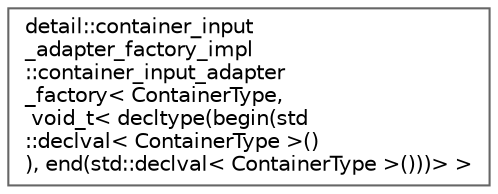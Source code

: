 digraph "Graphical Class Hierarchy"
{
 // LATEX_PDF_SIZE
  bgcolor="transparent";
  edge [fontname=Helvetica,fontsize=10,labelfontname=Helvetica,labelfontsize=10];
  node [fontname=Helvetica,fontsize=10,shape=box,height=0.2,width=0.4];
  rankdir="LR";
  Node0 [id="Node000000",label="detail::container_input\l_adapter_factory_impl\l::container_input_adapter\l_factory\< ContainerType,\l void_t\< decltype(begin(std\l::declval\< ContainerType \>()\l), end(std::declval\< ContainerType \>()))\> \>",height=0.2,width=0.4,color="grey40", fillcolor="white", style="filled",URL="$structdetail_1_1container__input__adapter__factory__impl_1_1container__input__adapter__factory_3983614ac0e8828aa386ca24b1ddc2bd1.html",tooltip=" "];
}
